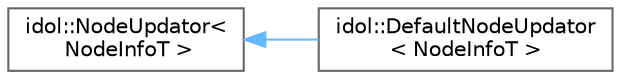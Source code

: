 digraph "Graphical Class Hierarchy"
{
 // LATEX_PDF_SIZE
  bgcolor="transparent";
  edge [fontname=Helvetica,fontsize=10,labelfontname=Helvetica,labelfontsize=10];
  node [fontname=Helvetica,fontsize=10,shape=box,height=0.2,width=0.4];
  rankdir="LR";
  Node0 [id="Node000000",label="idol::NodeUpdator\<\l NodeInfoT \>",height=0.2,width=0.4,color="grey40", fillcolor="white", style="filled",URL="$classidol_1_1NodeUpdator.html",tooltip=" "];
  Node0 -> Node1 [id="edge102_Node000000_Node000001",dir="back",color="steelblue1",style="solid",tooltip=" "];
  Node1 [id="Node000001",label="idol::DefaultNodeUpdator\l\< NodeInfoT \>",height=0.2,width=0.4,color="grey40", fillcolor="white", style="filled",URL="$classidol_1_1DefaultNodeUpdator.html",tooltip=" "];
}
